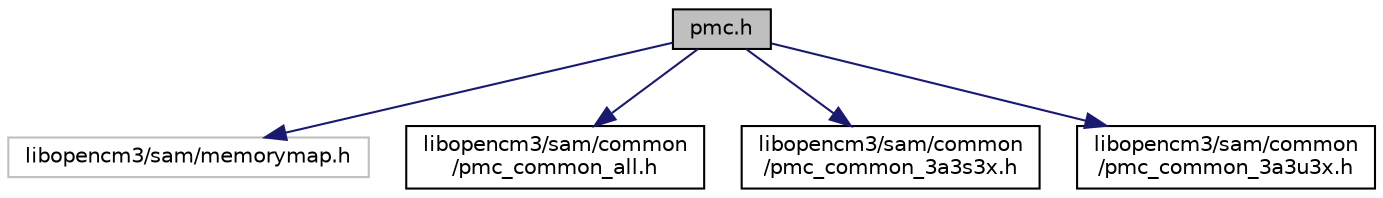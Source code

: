 digraph "pmc.h"
{
  edge [fontname="Helvetica",fontsize="10",labelfontname="Helvetica",labelfontsize="10"];
  node [fontname="Helvetica",fontsize="10",shape=record];
  Node1 [label="pmc.h",height=0.2,width=0.4,color="black", fillcolor="grey75", style="filled", fontcolor="black"];
  Node1 -> Node2 [color="midnightblue",fontsize="10",style="solid",fontname="Helvetica"];
  Node2 [label="libopencm3/sam/memorymap.h",height=0.2,width=0.4,color="grey75", fillcolor="white", style="filled"];
  Node1 -> Node3 [color="midnightblue",fontsize="10",style="solid",fontname="Helvetica"];
  Node3 [label="libopencm3/sam/common\l/pmc_common_all.h",height=0.2,width=0.4,color="black", fillcolor="white", style="filled",URL="$pmc__common__all_8h.html"];
  Node1 -> Node4 [color="midnightblue",fontsize="10",style="solid",fontname="Helvetica"];
  Node4 [label="libopencm3/sam/common\l/pmc_common_3a3s3x.h",height=0.2,width=0.4,color="black", fillcolor="white", style="filled",URL="$pmc__common__3a3s3x_8h.html"];
  Node1 -> Node5 [color="midnightblue",fontsize="10",style="solid",fontname="Helvetica"];
  Node5 [label="libopencm3/sam/common\l/pmc_common_3a3u3x.h",height=0.2,width=0.4,color="black", fillcolor="white", style="filled",URL="$pmc__common__3a3u3x_8h.html"];
}
